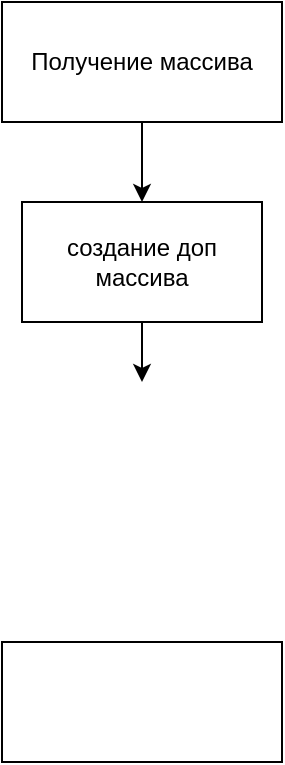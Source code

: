 <mxfile version="16.4.5" type="device"><diagram id="xDCNH7qVU-E4t9lhwn0N" name="Page-1"><mxGraphModel dx="1038" dy="579" grid="1" gridSize="10" guides="1" tooltips="1" connect="1" arrows="1" fold="1" page="1" pageScale="1" pageWidth="827" pageHeight="1169" math="0" shadow="0"><root><mxCell id="0"/><mxCell id="1" parent="0"/><mxCell id="2T9mWeZc3nO0f20nDOze-9" value="" style="edgeStyle=orthogonalEdgeStyle;rounded=0;orthogonalLoop=1;jettySize=auto;html=1;" edge="1" parent="1" source="2T9mWeZc3nO0f20nDOze-1" target="2T9mWeZc3nO0f20nDOze-8"><mxGeometry relative="1" as="geometry"/></mxCell><mxCell id="2T9mWeZc3nO0f20nDOze-1" value="Получение массива" style="rounded=0;whiteSpace=wrap;html=1;" vertex="1" parent="1"><mxGeometry x="320" y="80" width="140" height="60" as="geometry"/></mxCell><mxCell id="2T9mWeZc3nO0f20nDOze-5" value="" style="whiteSpace=wrap;html=1;rounded=0;" vertex="1" parent="1"><mxGeometry x="320" y="400" width="140" height="60" as="geometry"/></mxCell><mxCell id="2T9mWeZc3nO0f20nDOze-10" value="" style="edgeStyle=orthogonalEdgeStyle;rounded=0;orthogonalLoop=1;jettySize=auto;html=1;" edge="1" parent="1" source="2T9mWeZc3nO0f20nDOze-8"><mxGeometry relative="1" as="geometry"><mxPoint x="390" y="270" as="targetPoint"/></mxGeometry></mxCell><mxCell id="2T9mWeZc3nO0f20nDOze-8" value="создание доп массива" style="rounded=0;whiteSpace=wrap;html=1;" vertex="1" parent="1"><mxGeometry x="330" y="180" width="120" height="60" as="geometry"/></mxCell></root></mxGraphModel></diagram></mxfile>
